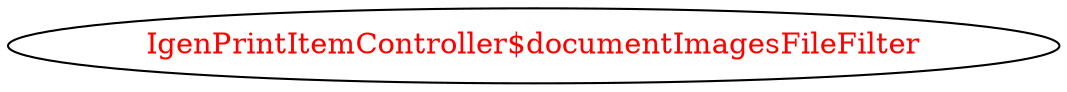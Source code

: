 digraph dependencyGraph {
 concentrate=true;
 ranksep="2.0";
 rankdir="LR"; 
 splines="ortho";
"IgenPrintItemController$documentImagesFileFilter" [fontcolor="red"];
}
